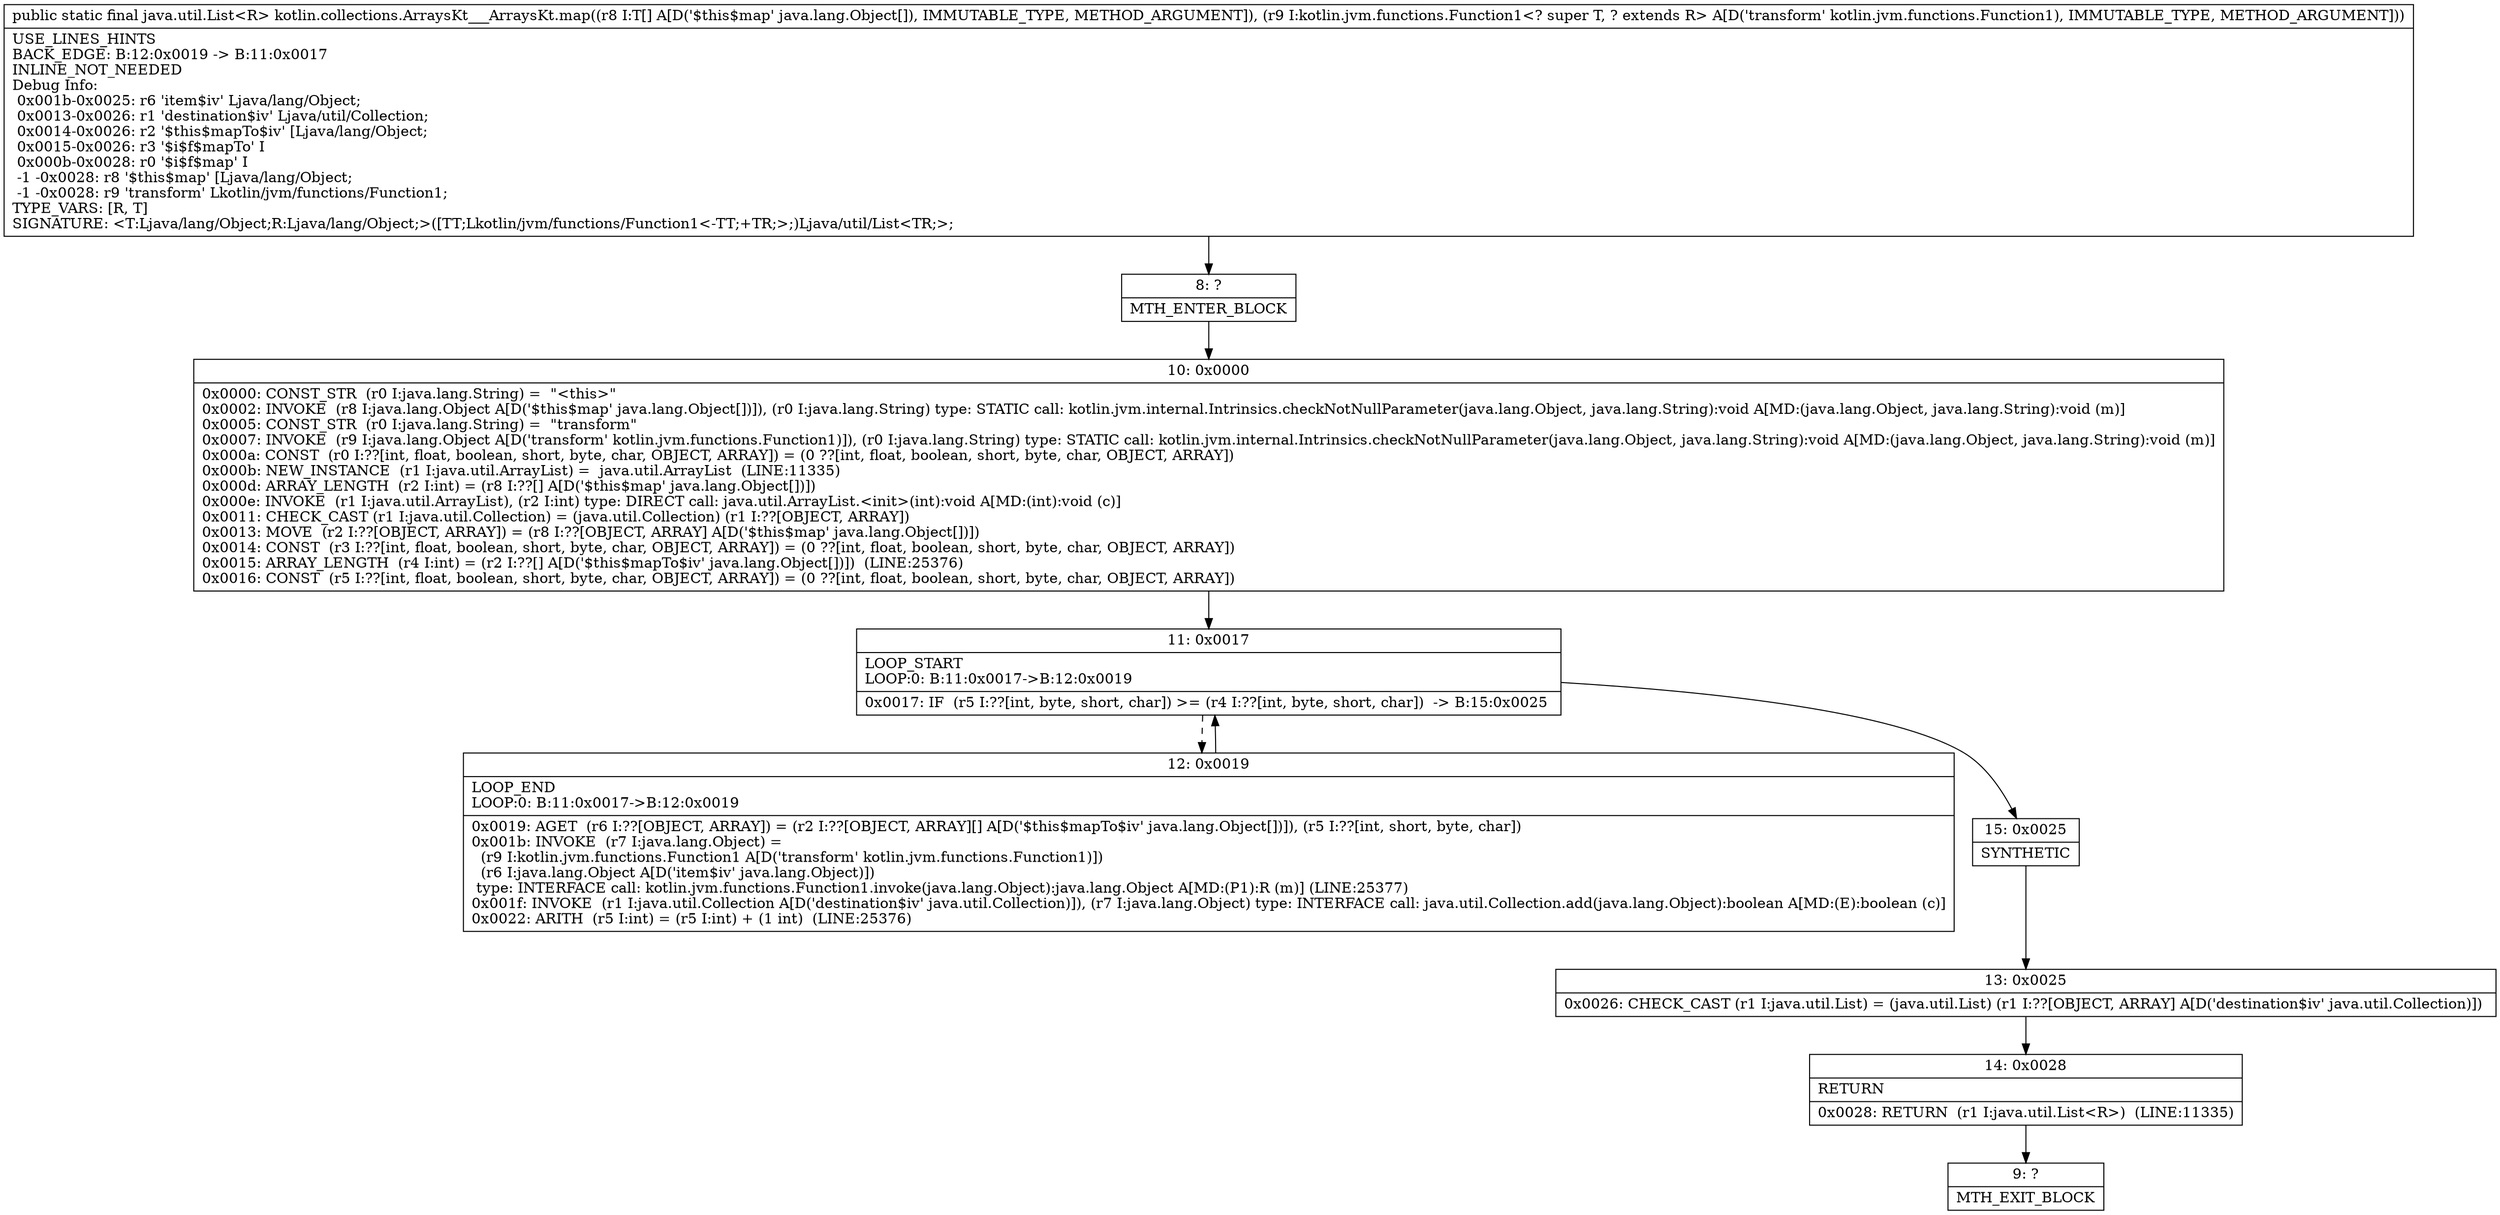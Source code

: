 digraph "CFG forkotlin.collections.ArraysKt___ArraysKt.map([Ljava\/lang\/Object;Lkotlin\/jvm\/functions\/Function1;)Ljava\/util\/List;" {
Node_8 [shape=record,label="{8\:\ ?|MTH_ENTER_BLOCK\l}"];
Node_10 [shape=record,label="{10\:\ 0x0000|0x0000: CONST_STR  (r0 I:java.lang.String) =  \"\<this\>\" \l0x0002: INVOKE  (r8 I:java.lang.Object A[D('$this$map' java.lang.Object[])]), (r0 I:java.lang.String) type: STATIC call: kotlin.jvm.internal.Intrinsics.checkNotNullParameter(java.lang.Object, java.lang.String):void A[MD:(java.lang.Object, java.lang.String):void (m)]\l0x0005: CONST_STR  (r0 I:java.lang.String) =  \"transform\" \l0x0007: INVOKE  (r9 I:java.lang.Object A[D('transform' kotlin.jvm.functions.Function1)]), (r0 I:java.lang.String) type: STATIC call: kotlin.jvm.internal.Intrinsics.checkNotNullParameter(java.lang.Object, java.lang.String):void A[MD:(java.lang.Object, java.lang.String):void (m)]\l0x000a: CONST  (r0 I:??[int, float, boolean, short, byte, char, OBJECT, ARRAY]) = (0 ??[int, float, boolean, short, byte, char, OBJECT, ARRAY]) \l0x000b: NEW_INSTANCE  (r1 I:java.util.ArrayList) =  java.util.ArrayList  (LINE:11335)\l0x000d: ARRAY_LENGTH  (r2 I:int) = (r8 I:??[] A[D('$this$map' java.lang.Object[])]) \l0x000e: INVOKE  (r1 I:java.util.ArrayList), (r2 I:int) type: DIRECT call: java.util.ArrayList.\<init\>(int):void A[MD:(int):void (c)]\l0x0011: CHECK_CAST (r1 I:java.util.Collection) = (java.util.Collection) (r1 I:??[OBJECT, ARRAY]) \l0x0013: MOVE  (r2 I:??[OBJECT, ARRAY]) = (r8 I:??[OBJECT, ARRAY] A[D('$this$map' java.lang.Object[])]) \l0x0014: CONST  (r3 I:??[int, float, boolean, short, byte, char, OBJECT, ARRAY]) = (0 ??[int, float, boolean, short, byte, char, OBJECT, ARRAY]) \l0x0015: ARRAY_LENGTH  (r4 I:int) = (r2 I:??[] A[D('$this$mapTo$iv' java.lang.Object[])])  (LINE:25376)\l0x0016: CONST  (r5 I:??[int, float, boolean, short, byte, char, OBJECT, ARRAY]) = (0 ??[int, float, boolean, short, byte, char, OBJECT, ARRAY]) \l}"];
Node_11 [shape=record,label="{11\:\ 0x0017|LOOP_START\lLOOP:0: B:11:0x0017\-\>B:12:0x0019\l|0x0017: IF  (r5 I:??[int, byte, short, char]) \>= (r4 I:??[int, byte, short, char])  \-\> B:15:0x0025 \l}"];
Node_12 [shape=record,label="{12\:\ 0x0019|LOOP_END\lLOOP:0: B:11:0x0017\-\>B:12:0x0019\l|0x0019: AGET  (r6 I:??[OBJECT, ARRAY]) = (r2 I:??[OBJECT, ARRAY][] A[D('$this$mapTo$iv' java.lang.Object[])]), (r5 I:??[int, short, byte, char]) \l0x001b: INVOKE  (r7 I:java.lang.Object) = \l  (r9 I:kotlin.jvm.functions.Function1 A[D('transform' kotlin.jvm.functions.Function1)])\l  (r6 I:java.lang.Object A[D('item$iv' java.lang.Object)])\l type: INTERFACE call: kotlin.jvm.functions.Function1.invoke(java.lang.Object):java.lang.Object A[MD:(P1):R (m)] (LINE:25377)\l0x001f: INVOKE  (r1 I:java.util.Collection A[D('destination$iv' java.util.Collection)]), (r7 I:java.lang.Object) type: INTERFACE call: java.util.Collection.add(java.lang.Object):boolean A[MD:(E):boolean (c)]\l0x0022: ARITH  (r5 I:int) = (r5 I:int) + (1 int)  (LINE:25376)\l}"];
Node_15 [shape=record,label="{15\:\ 0x0025|SYNTHETIC\l}"];
Node_13 [shape=record,label="{13\:\ 0x0025|0x0026: CHECK_CAST (r1 I:java.util.List) = (java.util.List) (r1 I:??[OBJECT, ARRAY] A[D('destination$iv' java.util.Collection)]) \l}"];
Node_14 [shape=record,label="{14\:\ 0x0028|RETURN\l|0x0028: RETURN  (r1 I:java.util.List\<R\>)  (LINE:11335)\l}"];
Node_9 [shape=record,label="{9\:\ ?|MTH_EXIT_BLOCK\l}"];
MethodNode[shape=record,label="{public static final java.util.List\<R\> kotlin.collections.ArraysKt___ArraysKt.map((r8 I:T[] A[D('$this$map' java.lang.Object[]), IMMUTABLE_TYPE, METHOD_ARGUMENT]), (r9 I:kotlin.jvm.functions.Function1\<? super T, ? extends R\> A[D('transform' kotlin.jvm.functions.Function1), IMMUTABLE_TYPE, METHOD_ARGUMENT]))  | USE_LINES_HINTS\lBACK_EDGE: B:12:0x0019 \-\> B:11:0x0017\lINLINE_NOT_NEEDED\lDebug Info:\l  0x001b\-0x0025: r6 'item$iv' Ljava\/lang\/Object;\l  0x0013\-0x0026: r1 'destination$iv' Ljava\/util\/Collection;\l  0x0014\-0x0026: r2 '$this$mapTo$iv' [Ljava\/lang\/Object;\l  0x0015\-0x0026: r3 '$i$f$mapTo' I\l  0x000b\-0x0028: r0 '$i$f$map' I\l  \-1 \-0x0028: r8 '$this$map' [Ljava\/lang\/Object;\l  \-1 \-0x0028: r9 'transform' Lkotlin\/jvm\/functions\/Function1;\lTYPE_VARS: [R, T]\lSIGNATURE: \<T:Ljava\/lang\/Object;R:Ljava\/lang\/Object;\>([TT;Lkotlin\/jvm\/functions\/Function1\<\-TT;+TR;\>;)Ljava\/util\/List\<TR;\>;\l}"];
MethodNode -> Node_8;Node_8 -> Node_10;
Node_10 -> Node_11;
Node_11 -> Node_12[style=dashed];
Node_11 -> Node_15;
Node_12 -> Node_11;
Node_15 -> Node_13;
Node_13 -> Node_14;
Node_14 -> Node_9;
}

